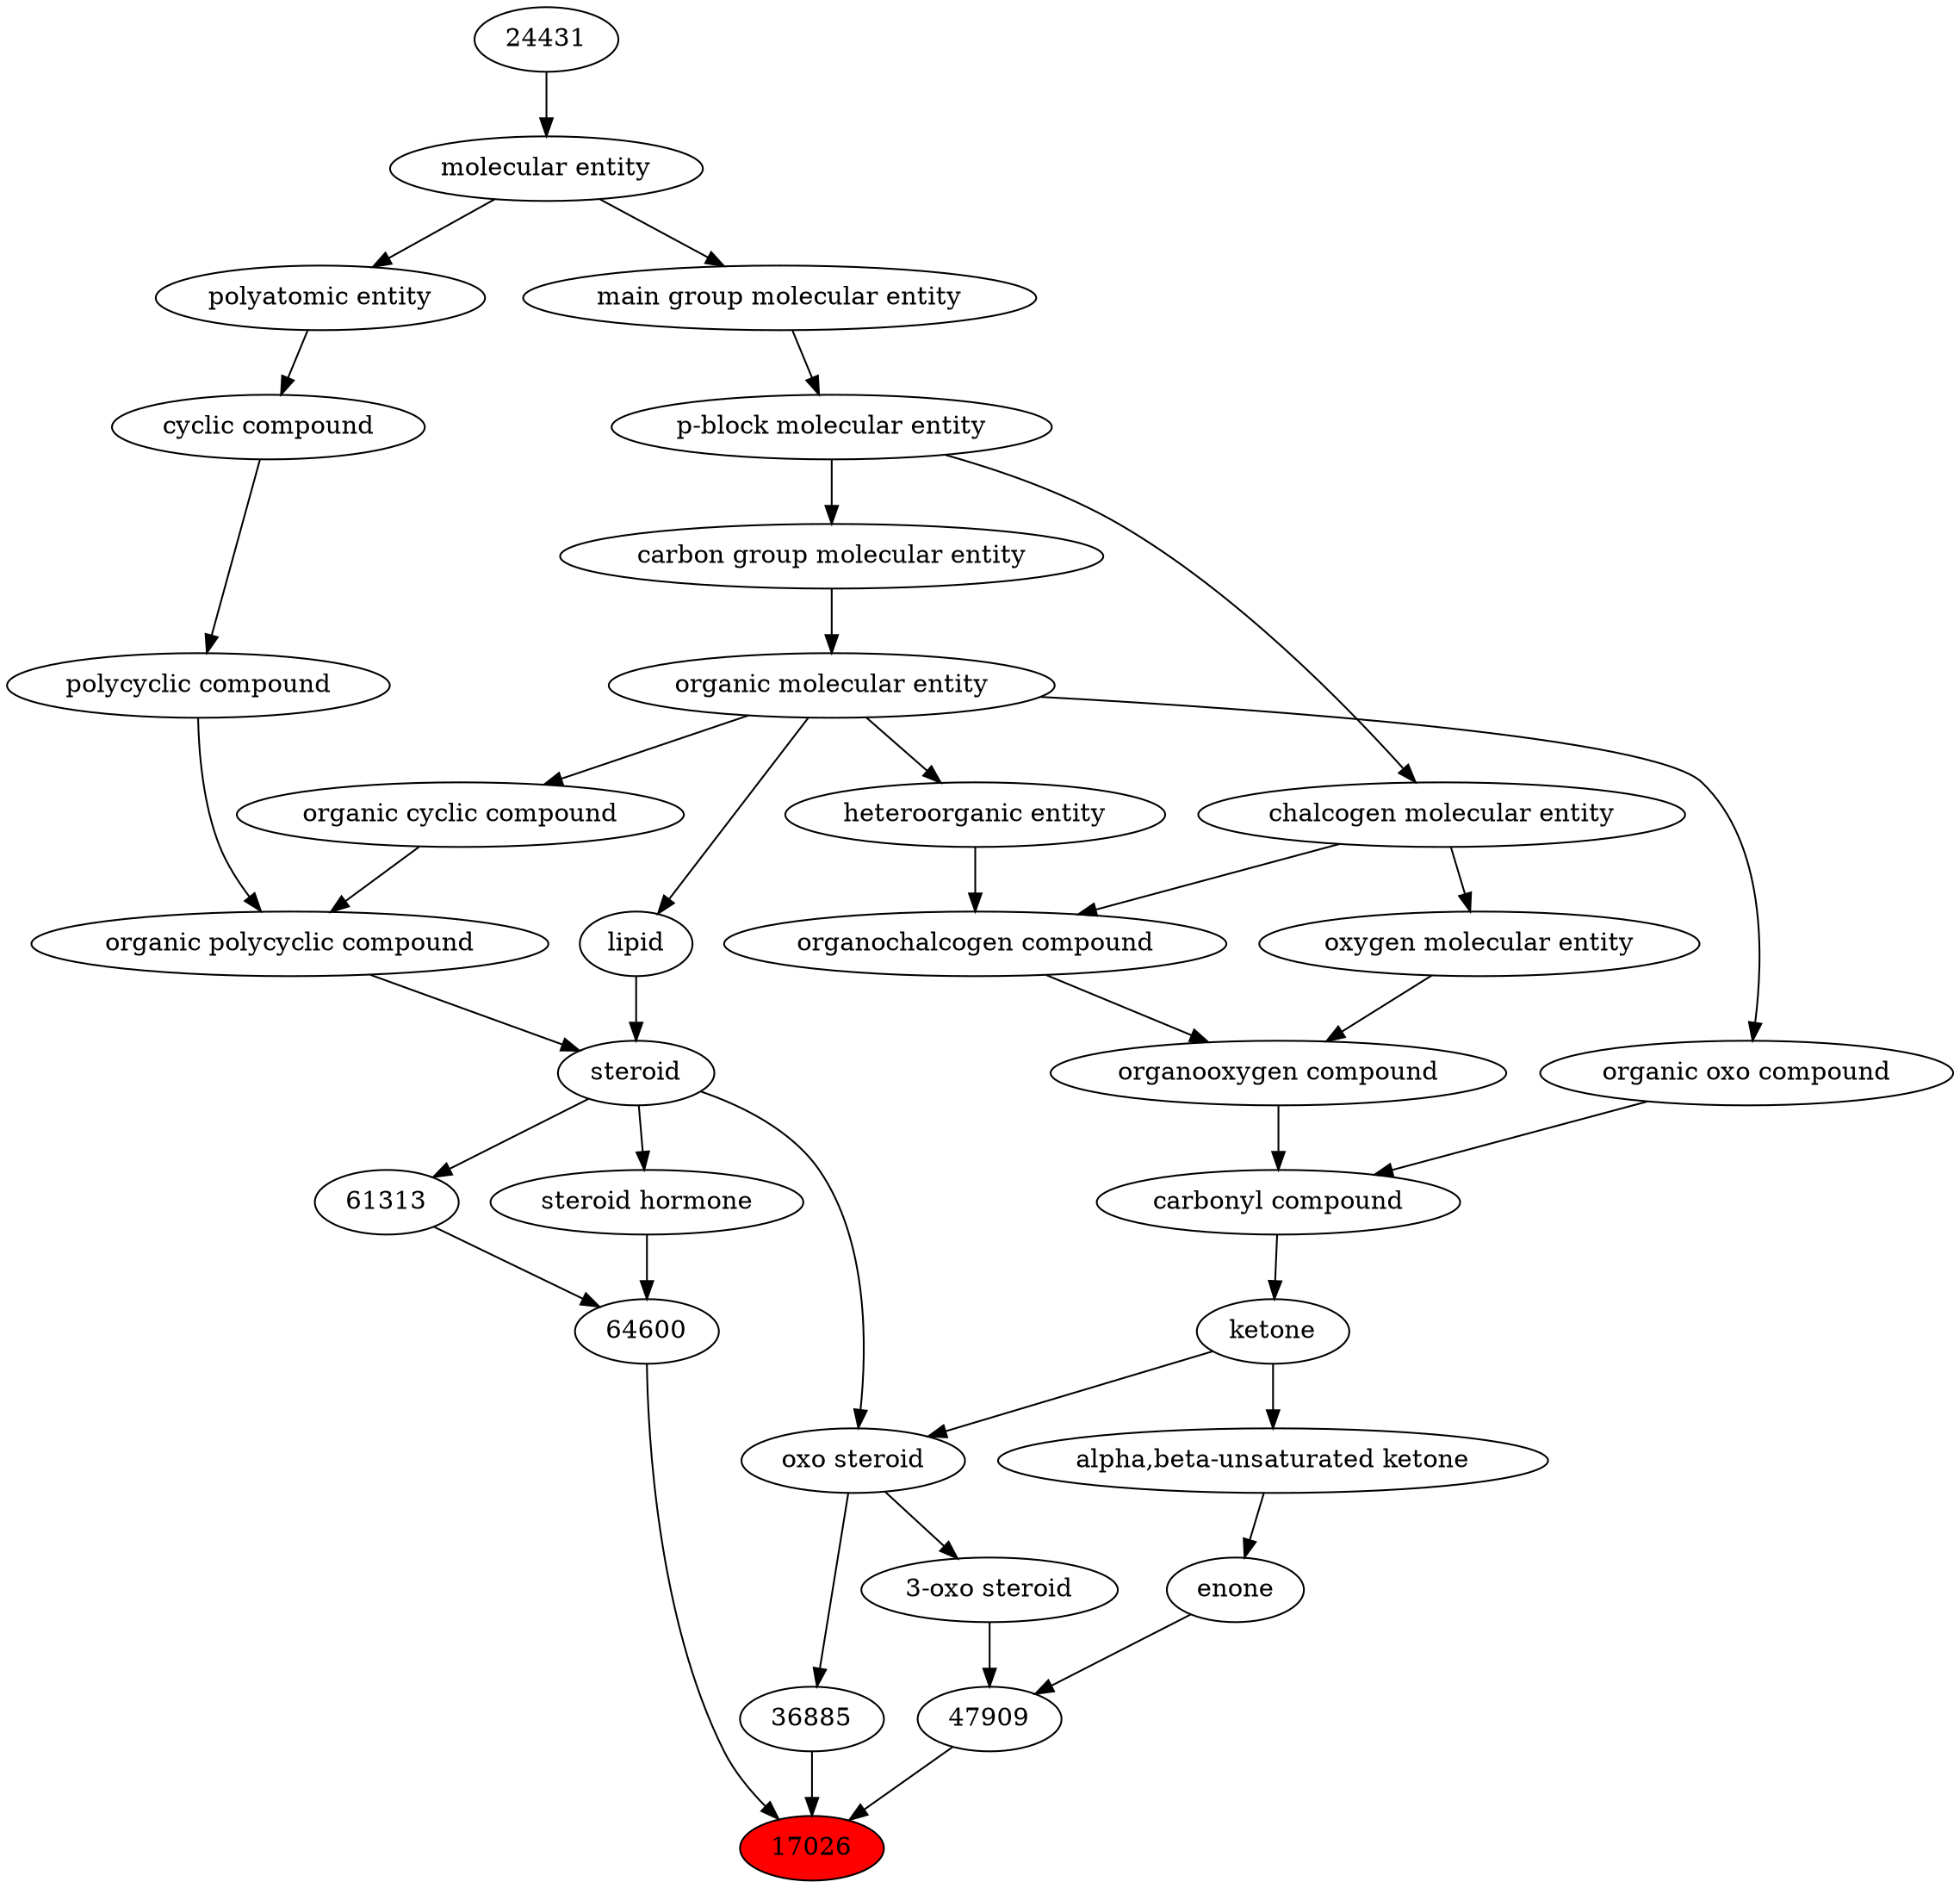 digraph tree{ 
17026 [label="17026" fillcolor=red style=filled]
36885 -> 17026
47909 -> 17026
64600 -> 17026
36885 [label="36885"]
35789 -> 36885
47909 [label="47909"]
51689 -> 47909
47788 -> 47909
64600 [label="64600"]
26764 -> 64600
61313 -> 64600
35789 [label="oxo steroid"]
17087 -> 35789
35341 -> 35789
51689 [label="enone"]
51721 -> 51689
47788 [label="3-oxo steroid"]
35789 -> 47788
26764 [label="steroid hormone"]
35341 -> 26764
61313 [label="61313"]
35341 -> 61313
17087 [label="ketone"]
36586 -> 17087
35341 [label="steroid"]
51958 -> 35341
18059 -> 35341
51721 [label="alpha,beta-unsaturated ketone"]
17087 -> 51721
36586 [label="carbonyl compound"]
36587 -> 36586
36963 -> 36586
51958 [label="organic polycyclic compound"]
33832 -> 51958
33635 -> 51958
18059 [label="lipid"]
50860 -> 18059
36587 [label="organic oxo compound"]
50860 -> 36587
36963 [label="organooxygen compound"]
36962 -> 36963
25806 -> 36963
33832 [label="organic cyclic compound"]
50860 -> 33832
33635 [label="polycyclic compound"]
33595 -> 33635
50860 [label="organic molecular entity"]
33582 -> 50860
36962 [label="organochalcogen compound"]
33285 -> 36962
33304 -> 36962
25806 [label="oxygen molecular entity"]
33304 -> 25806
33595 [label="cyclic compound"]
36357 -> 33595
33582 [label="carbon group molecular entity"]
33675 -> 33582
33285 [label="heteroorganic entity"]
50860 -> 33285
33304 [label="chalcogen molecular entity"]
33675 -> 33304
36357 [label="polyatomic entity"]
23367 -> 36357
33675 [label="p-block molecular entity"]
33579 -> 33675
23367 [label="molecular entity"]
24431 -> 23367
33579 [label="main group molecular entity"]
23367 -> 33579
24431 [label="24431"]
}